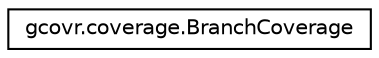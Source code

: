 digraph "Graphical Class Hierarchy"
{
 // LATEX_PDF_SIZE
  edge [fontname="Helvetica",fontsize="10",labelfontname="Helvetica",labelfontsize="10"];
  node [fontname="Helvetica",fontsize="10",shape=record];
  rankdir="LR";
  Node0 [label="gcovr.coverage.BranchCoverage",height=0.2,width=0.4,color="black", fillcolor="white", style="filled",URL="$classgcovr_1_1coverage_1_1BranchCoverage.html",tooltip=" "];
}
